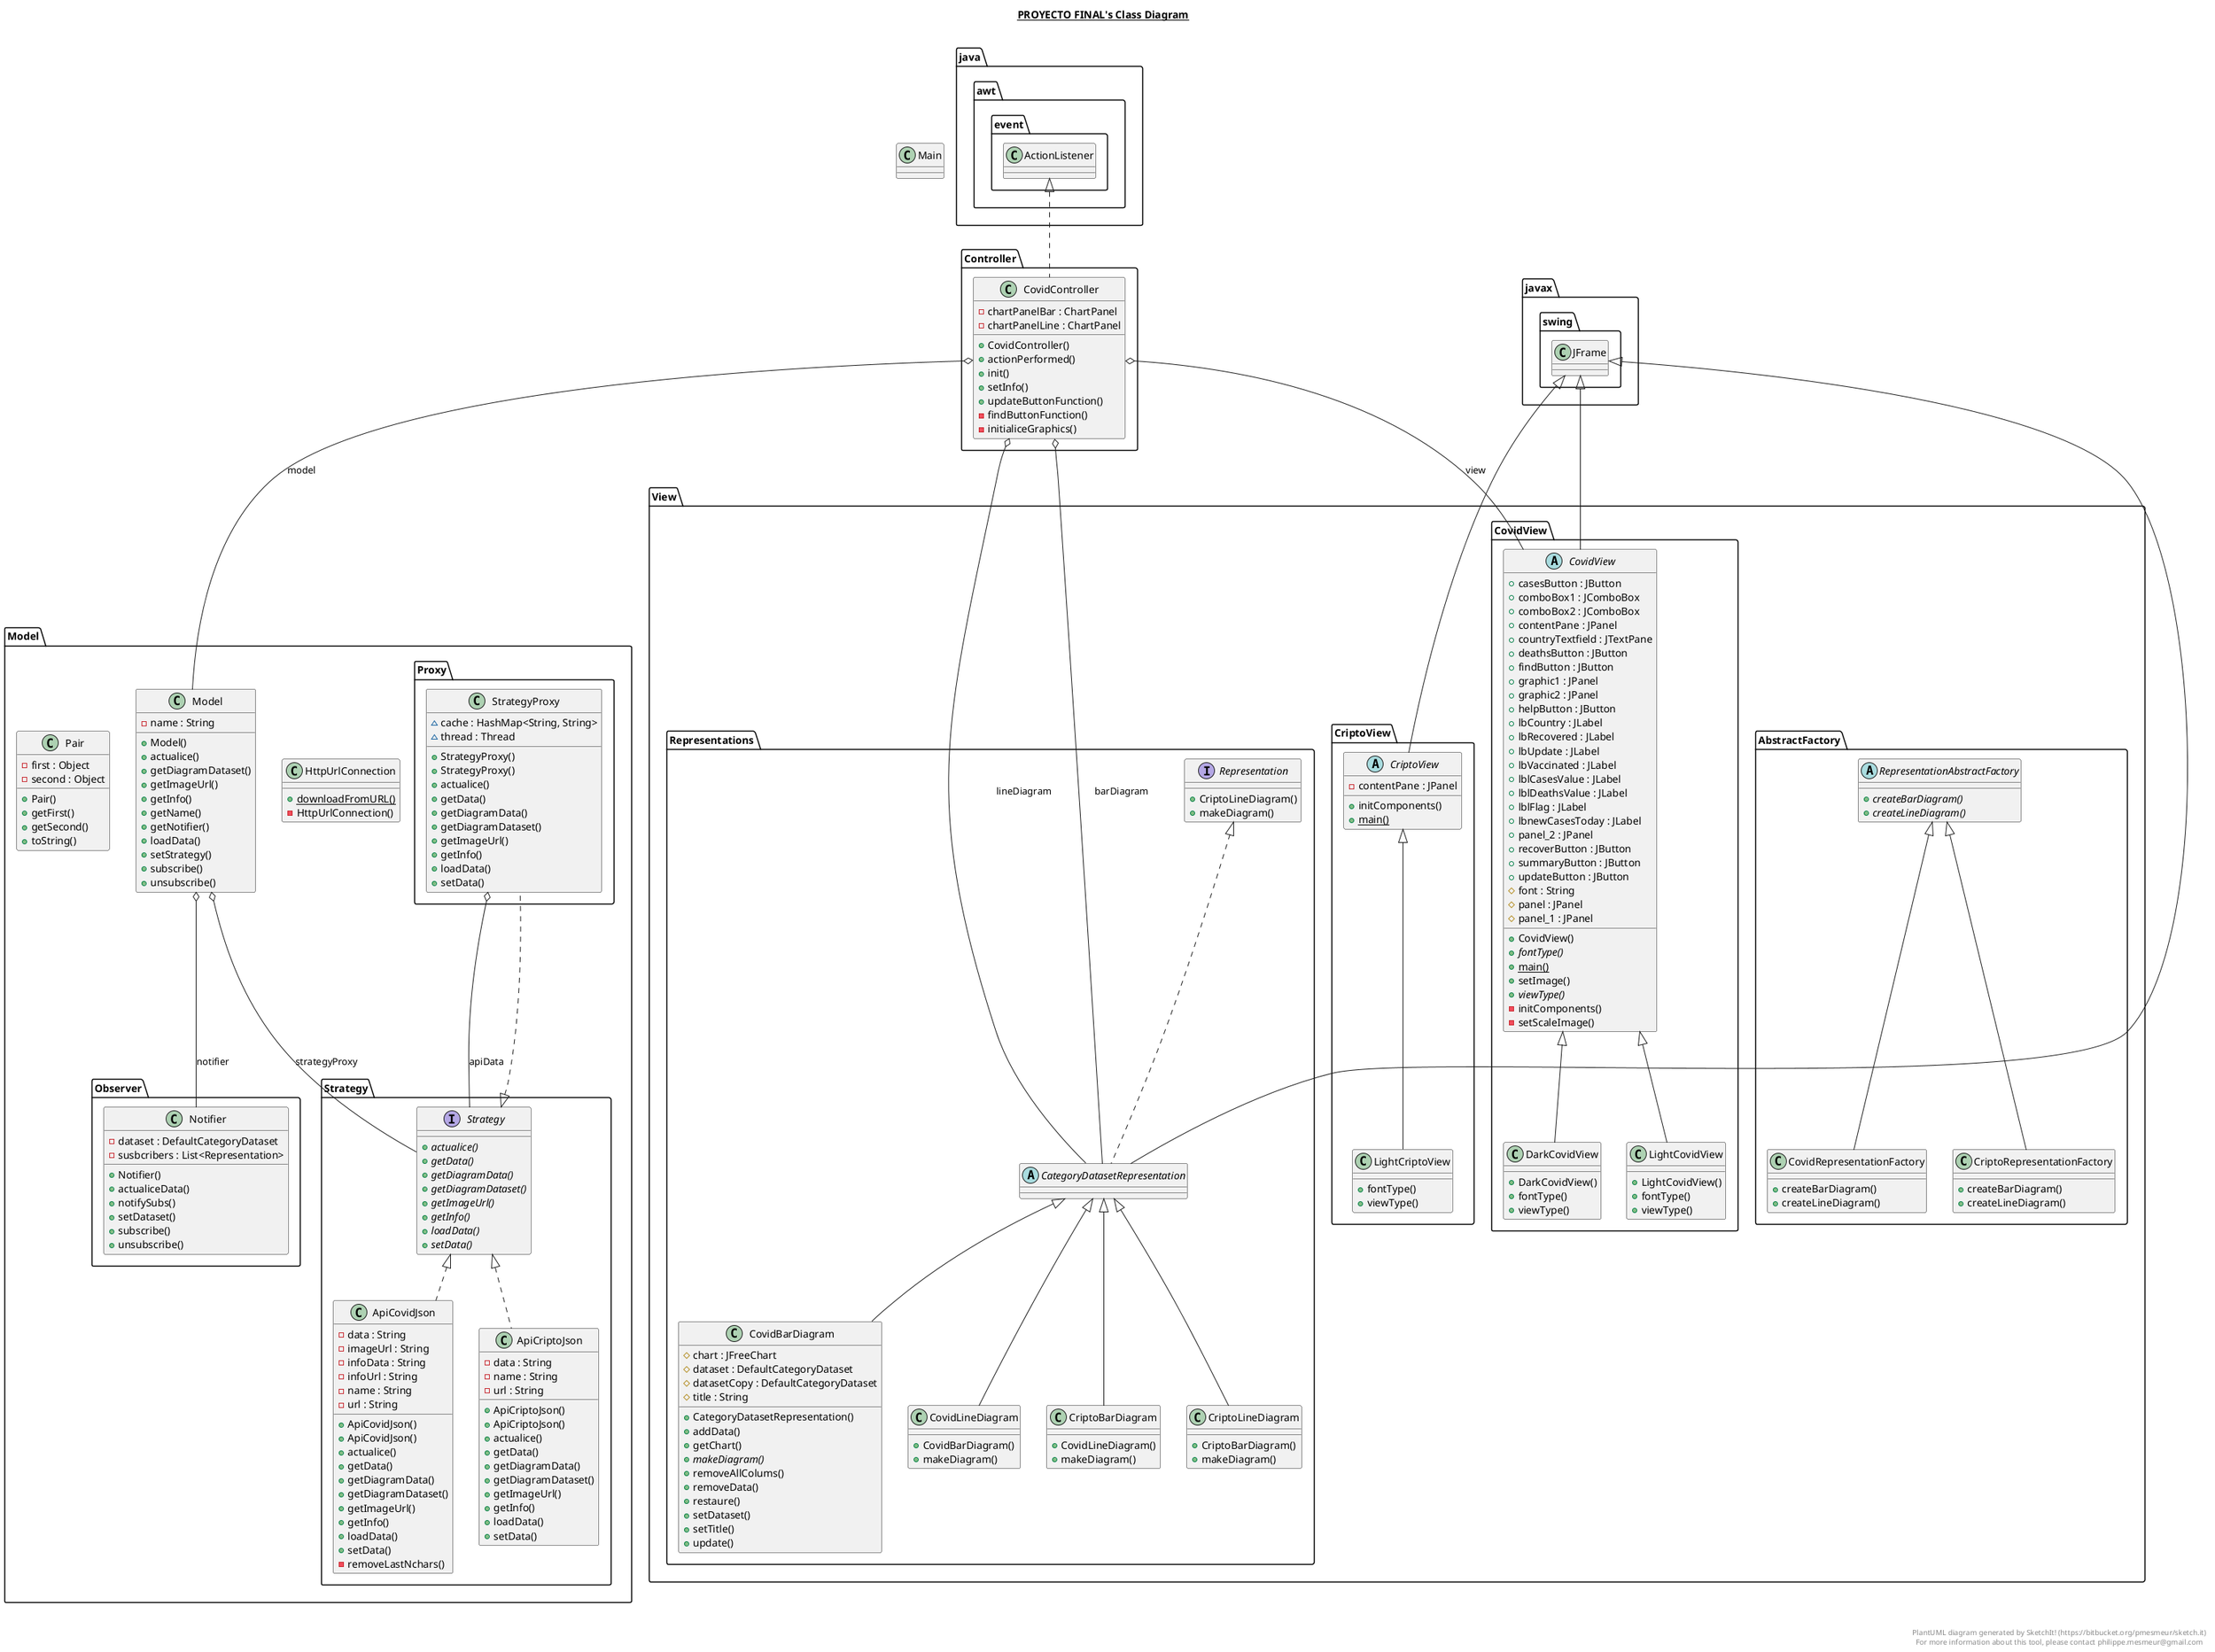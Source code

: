 @startuml

title __PROYECTO FINAL's Class Diagram__\n

    namespace Controller {
      class Controller.CovidController {
      - chartPanelBar : ChartPanel
                - chartPanelLine : ChartPanel
                + CovidController()
                + actionPerformed()
                + init()
                + setInfo()
                + updateButtonFunction()
                - findButtonFunction()
                - initialiceGraphics()
      }
    }

  


    class Main {
    }

  

    namespace Model {
      class Model.HttpUrlConnection {
      {static} + downloadFromURL()
                - HttpUrlConnection()
      }
    }

  


    namespace Model {
      class Model.Model {
      - name : String
                + Model()
                + actualice()
                + getDiagramDataset()
                + getImageUrl()
                + getInfo()
                + getName()
                + getNotifier()
                + loadData()
                + setStrategy()
                + subscribe()
                + unsubscribe()
      }
    }

  


    namespace Model {
      namespace Observer {
        class Model.Observer.Notifier {
          - dataset : DefaultCategoryDataset
                    - susbcribers : List<Representation>
                    + Notifier()
                    + actualiceData()
                    + notifySubs()
                    + setDataset()
                    + subscribe()
                    + unsubscribe()
        }
      }
    }

  


    namespace Model {
      class Model.Pair {
       - first : Object
                - second : Object
                + Pair()
                + getFirst()
                + getSecond()
                + toString()
      }
    }

  

    namespace Model {
      namespace Proxy {
        class Model.Proxy.StrategyProxy {
         ~ cache : HashMap<String, String>
                    ~ thread : Thread
                    + StrategyProxy()
                    + StrategyProxy()
                    + actualice()
                    + getData()
                    + getDiagramData()
                    + getDiagramDataset()
                    + getImageUrl()
                    + getInfo()
                    + loadData()
                    + setData()
        }
      }
    }

  


    namespace Model {
      namespace Strategy {
        class Model.Strategy.ApiCovidJson {
         - data : String
                    - imageUrl : String
                    - infoData : String
                    - infoUrl : String
                    - name : String
                    - url : String
                    + ApiCovidJson()
                    + ApiCovidJson()
                    + actualice()
                    + getData()
                    + getDiagramData()
                    + getDiagramDataset()
                    + getImageUrl()
                    + getInfo()
                    + loadData()
                    + setData()
                    - removeLastNchars()
        }
      }
    }

  


    namespace Model {
      namespace Strategy {
        class Model.Strategy.ApiCriptoJson {
        - data : String
                    - name : String
                    - url : String
                    + ApiCriptoJson()
                    + ApiCriptoJson()
                    + actualice()
                    + getData()
                    + getDiagramData()
                    + getDiagramDataset()
                    + getImageUrl()
                    + getInfo()
                    + loadData()
                    + setData()
        }
      }
    }

  

    namespace Model {
      namespace Strategy {
        interface Model.Strategy.Strategy {
         {abstract} + actualice()
                    {abstract} + getData()
                    {abstract} + getDiagramData()
                    {abstract} + getDiagramDataset()
                    {abstract} + getImageUrl()
                    {abstract} + getInfo()
                    {abstract} + loadData()
                    {abstract} + setData()
        }
      }
    }

  


    namespace View.AbstractFactory {
      class View.AbstractFactory.CovidRepresentationFactory {
      + createBarDiagram()
                + createLineDiagram()
      }
    }

  

    namespace View.AbstractFactory {
      class View.AbstractFactory.CriptoRepresentationFactory {
      + createBarDiagram()
                + createLineDiagram()
      }
    }

  


    namespace View.AbstractFactory {
      abstract class View.AbstractFactory.RepresentationAbstractFactory {
      {abstract} + createBarDiagram()
                {abstract} + createLineDiagram()
      }
    }

  


    namespace View.CovidView {
      abstract class View.CovidView.CovidView {
        + casesButton : JButton
                + comboBox1 : JComboBox
                + comboBox2 : JComboBox
                + contentPane : JPanel
                + countryTextfield : JTextPane
                + deathsButton : JButton
                + findButton : JButton
                + graphic1 : JPanel
                + graphic2 : JPanel
                + helpButton : JButton
                + lbCountry : JLabel
                + lbRecovered : JLabel
                + lbUpdate : JLabel
                + lbVaccinated : JLabel
                + lblCasesValue : JLabel
                + lblDeathsValue : JLabel
                + lblFlag : JLabel
                + lbnewCasesToday : JLabel
                + panel_2 : JPanel
                + recoverButton : JButton
                + summaryButton : JButton
                + updateButton : JButton
                # font : String
                # panel : JPanel
                # panel_1 : JPanel
                + CovidView()
                {abstract} + fontType()
                {static} + main()
                + setImage()
                {abstract} + viewType()
                - initComponents()
                - setScaleImage()
      }
    }

  

    namespace View.CovidView {
      class View.CovidView.DarkCovidView {
      + DarkCovidView()
                + fontType()
                + viewType()
      }
    }

  


    namespace View.CovidView {
      class View.CovidView.LightCovidView {
      + LightCovidView()
                + fontType()
                + viewType()
      }
    }

  

    namespace View.CriptoView {
      abstract class View.CriptoView.CriptoView {
      - contentPane : JPanel
                + initComponents()
                {static} + main()
      }
    }

  


    namespace View.CriptoView {
      class View.CriptoView.LightCriptoView {
      + fontType()
                      + viewType()
      }
    }

  

    namespace View.Representations {
      abstract class View.Representations.CategoryDatasetRepresentation {
      }
    }

  


    namespace View.Representations {
      class View.Representations.CovidBarDiagram {
       # chart : JFreeChart
                # dataset : DefaultCategoryDataset
                # datasetCopy : DefaultCategoryDataset
                # title : String
                + CategoryDatasetRepresentation()
                + addData()
                + getChart()
                {abstract} + makeDiagram()
                + removeAllColums()
                + removeData()
                + restaure()
                + setDataset()
                + setTitle()
                + update()
      }
    }

  

    namespace View.Representations {
      class View.Representations.CovidLineDiagram {
      + CovidBarDiagram()
                + makeDiagram()
      }
    }

  


    namespace View.Representations {
      class View.Representations.CriptoBarDiagram {
       + CovidLineDiagram()
                + makeDiagram()
      }
    }

  


    namespace View.Representations {
      class View.Representations.CriptoLineDiagram {
    + CriptoBarDiagram()
             + makeDiagram()
         }
      }


  

    namespace View.Representations {
      interface View.Representations.Representation {
          + CriptoLineDiagram()
                + makeDiagram()
      }
    }

  

  Controller.CovidController .up.|> java.awt.event.ActionListener
  Controller.CovidController o-- View.Representations.CategoryDatasetRepresentation : barDiagram
  Controller.CovidController o-- View.Representations.CategoryDatasetRepresentation : lineDiagram
  Controller.CovidController o-- Model.Model : model
  Controller.CovidController o-- View.CovidView.CovidView : view
  Model.Model o-- Model.Observer.Notifier : notifier
  Model.Model o-- Model.Strategy.Strategy : strategyProxy
  Model.Proxy.StrategyProxy .up.|> Model.Strategy.Strategy
  Model.Proxy.StrategyProxy o-- Model.Strategy.Strategy : apiData
  Model.Strategy.ApiCovidJson .up.|> Model.Strategy.Strategy
  Model.Strategy.ApiCriptoJson .up.|> Model.Strategy.Strategy
  View.AbstractFactory.CovidRepresentationFactory -up-|> View.AbstractFactory.RepresentationAbstractFactory
  View.AbstractFactory.CriptoRepresentationFactory -up-|> View.AbstractFactory.RepresentationAbstractFactory
  View.CovidView.CovidView -up-|> javax.swing.JFrame
  View.CovidView.DarkCovidView -up-|> View.CovidView.CovidView
  View.CovidView.LightCovidView -up-|> View.CovidView.CovidView
  View.CriptoView.CriptoView -up-|> javax.swing.JFrame
  View.CriptoView.LightCriptoView -up-|> View.CriptoView.CriptoView
  View.Representations.CategoryDatasetRepresentation .up.|> View.Representations.Representation
  View.Representations.CategoryDatasetRepresentation -up-|> javax.swing.JFrame
  View.Representations.CovidBarDiagram -up-|> View.Representations.CategoryDatasetRepresentation
  View.Representations.CovidLineDiagram -up-|> View.Representations.CategoryDatasetRepresentation
  View.Representations.CriptoBarDiagram -up-|> View.Representations.CategoryDatasetRepresentation
  View.Representations.CriptoLineDiagram -up-|> View.Representations.CategoryDatasetRepresentation


right footer


PlantUML diagram generated by SketchIt! (https://bitbucket.org/pmesmeur/sketch.it)
For more information about this tool, please contact philippe.mesmeur@gmail.com
endfooter

@enduml
